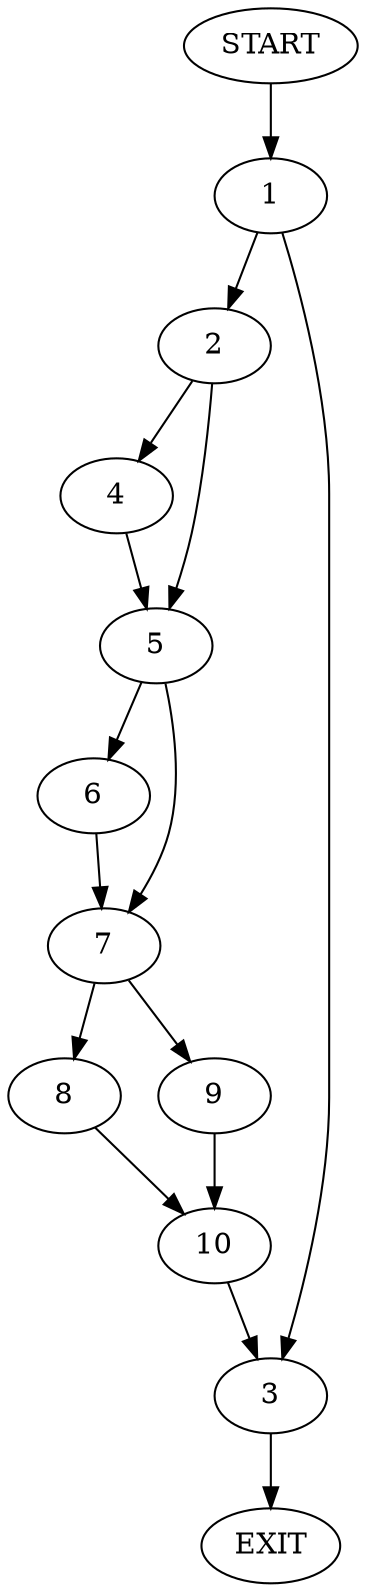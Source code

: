 digraph {
0 [label="START"]
11 [label="EXIT"]
0 -> 1
1 -> 2
1 -> 3
2 -> 4
2 -> 5
3 -> 11
5 -> 6
5 -> 7
4 -> 5
6 -> 7
7 -> 8
7 -> 9
8 -> 10
9 -> 10
10 -> 3
}
